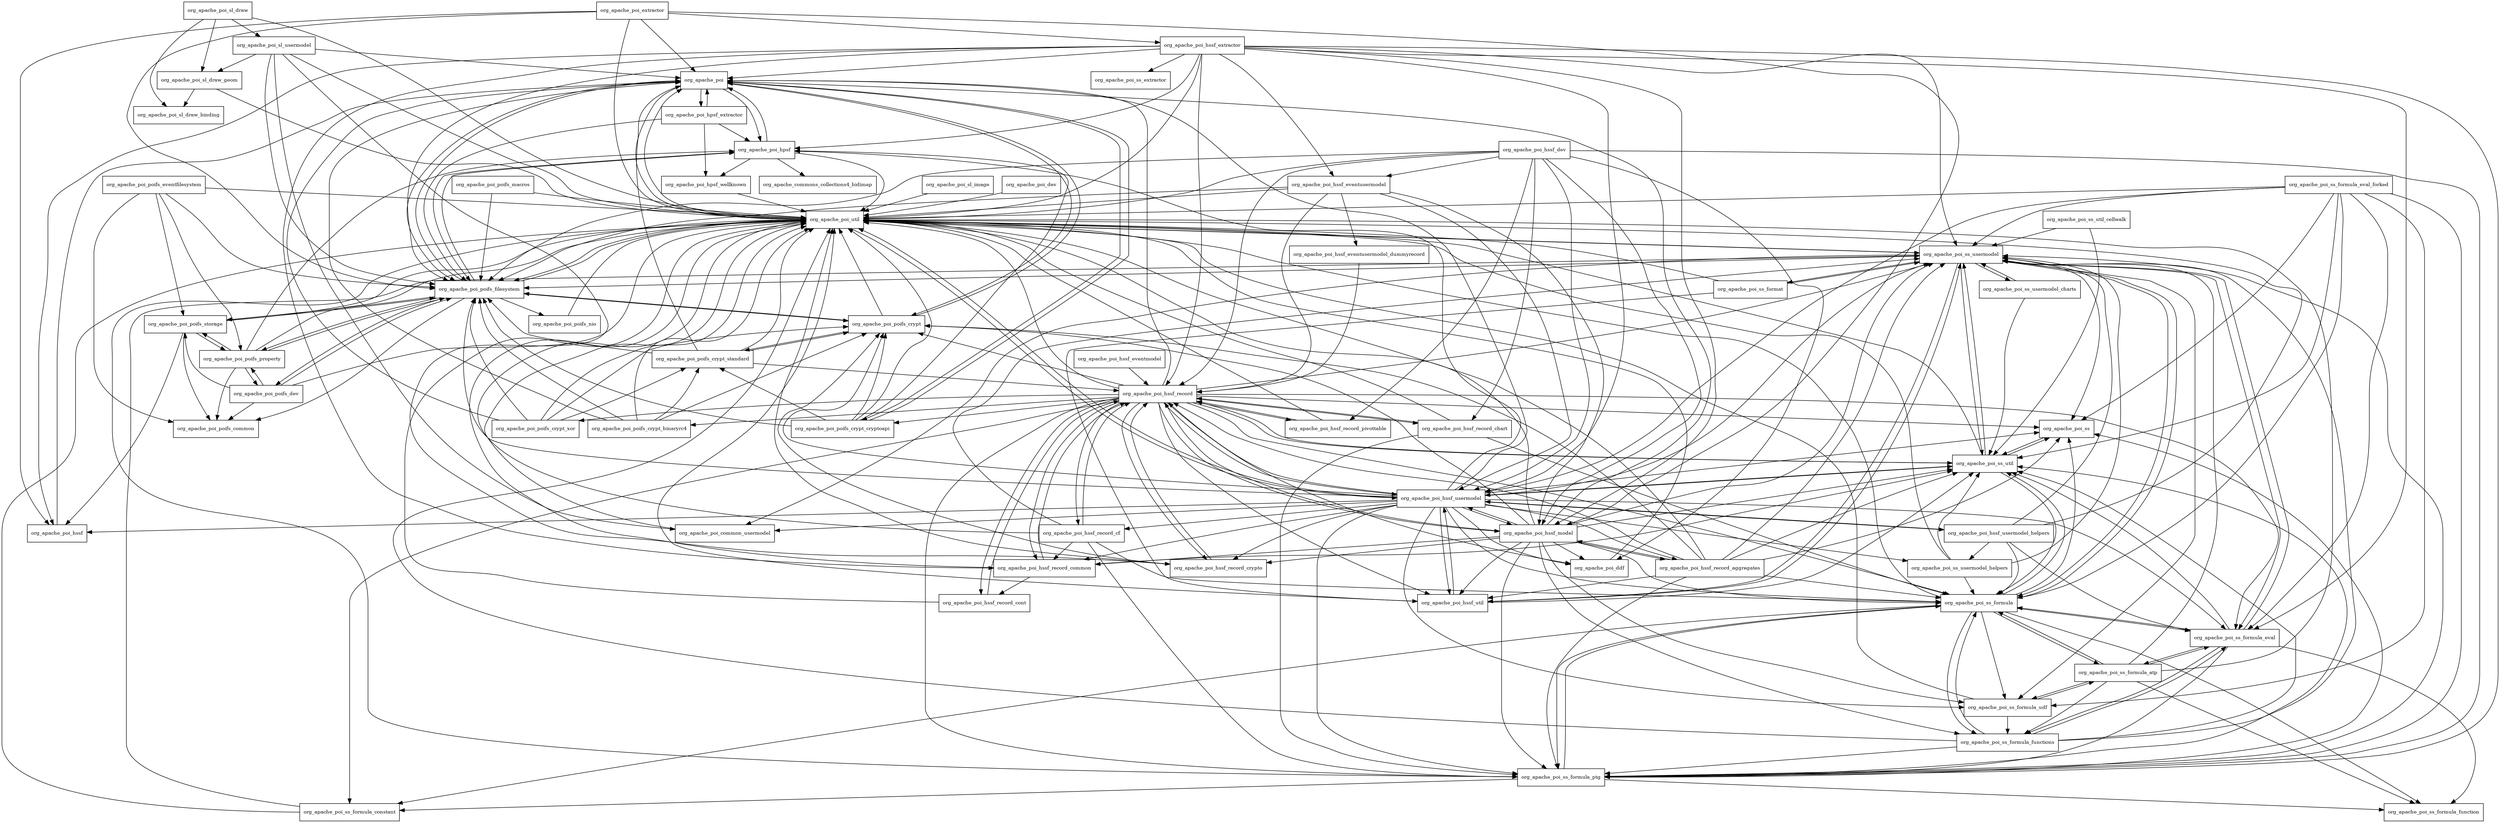 digraph poi_3_16_package_dependencies {
  node [shape = box, fontsize=10.0];
  org_apache_poi -> org_apache_poi_hpsf;
  org_apache_poi -> org_apache_poi_hpsf_extractor;
  org_apache_poi -> org_apache_poi_poifs_crypt;
  org_apache_poi -> org_apache_poi_poifs_crypt_cryptoapi;
  org_apache_poi -> org_apache_poi_poifs_filesystem;
  org_apache_poi -> org_apache_poi_util;
  org_apache_poi_common_usermodel -> org_apache_poi_util;
  org_apache_poi_ddf -> org_apache_poi_util;
  org_apache_poi_dev -> org_apache_poi_util;
  org_apache_poi_extractor -> org_apache_poi;
  org_apache_poi_extractor -> org_apache_poi_hssf;
  org_apache_poi_extractor -> org_apache_poi_hssf_extractor;
  org_apache_poi_extractor -> org_apache_poi_hssf_model;
  org_apache_poi_extractor -> org_apache_poi_poifs_filesystem;
  org_apache_poi_extractor -> org_apache_poi_util;
  org_apache_poi_hpsf -> org_apache_commons_collections4_bidimap;
  org_apache_poi_hpsf -> org_apache_poi;
  org_apache_poi_hpsf -> org_apache_poi_hpsf_wellknown;
  org_apache_poi_hpsf -> org_apache_poi_poifs_filesystem;
  org_apache_poi_hpsf -> org_apache_poi_util;
  org_apache_poi_hpsf_extractor -> org_apache_poi;
  org_apache_poi_hpsf_extractor -> org_apache_poi_hpsf;
  org_apache_poi_hpsf_extractor -> org_apache_poi_hpsf_wellknown;
  org_apache_poi_hpsf_extractor -> org_apache_poi_poifs_filesystem;
  org_apache_poi_hpsf_wellknown -> org_apache_poi_util;
  org_apache_poi_hssf -> org_apache_poi;
  org_apache_poi_hssf_dev -> org_apache_poi_ddf;
  org_apache_poi_hssf_dev -> org_apache_poi_hssf_eventusermodel;
  org_apache_poi_hssf_dev -> org_apache_poi_hssf_model;
  org_apache_poi_hssf_dev -> org_apache_poi_hssf_record;
  org_apache_poi_hssf_dev -> org_apache_poi_hssf_record_chart;
  org_apache_poi_hssf_dev -> org_apache_poi_hssf_record_pivottable;
  org_apache_poi_hssf_dev -> org_apache_poi_hssf_usermodel;
  org_apache_poi_hssf_dev -> org_apache_poi_poifs_filesystem;
  org_apache_poi_hssf_dev -> org_apache_poi_ss_formula_ptg;
  org_apache_poi_hssf_dev -> org_apache_poi_util;
  org_apache_poi_hssf_eventmodel -> org_apache_poi_hssf_record;
  org_apache_poi_hssf_eventusermodel -> org_apache_poi_hssf_eventusermodel_dummyrecord;
  org_apache_poi_hssf_eventusermodel -> org_apache_poi_hssf_model;
  org_apache_poi_hssf_eventusermodel -> org_apache_poi_hssf_record;
  org_apache_poi_hssf_eventusermodel -> org_apache_poi_hssf_usermodel;
  org_apache_poi_hssf_eventusermodel -> org_apache_poi_poifs_filesystem;
  org_apache_poi_hssf_eventusermodel -> org_apache_poi_util;
  org_apache_poi_hssf_eventusermodel_dummyrecord -> org_apache_poi_hssf_record;
  org_apache_poi_hssf_extractor -> org_apache_poi;
  org_apache_poi_hssf_extractor -> org_apache_poi_hpsf;
  org_apache_poi_hssf_extractor -> org_apache_poi_hssf;
  org_apache_poi_hssf_extractor -> org_apache_poi_hssf_eventusermodel;
  org_apache_poi_hssf_extractor -> org_apache_poi_hssf_model;
  org_apache_poi_hssf_extractor -> org_apache_poi_hssf_record;
  org_apache_poi_hssf_extractor -> org_apache_poi_hssf_record_common;
  org_apache_poi_hssf_extractor -> org_apache_poi_hssf_usermodel;
  org_apache_poi_hssf_extractor -> org_apache_poi_poifs_filesystem;
  org_apache_poi_hssf_extractor -> org_apache_poi_ss_extractor;
  org_apache_poi_hssf_extractor -> org_apache_poi_ss_formula_eval;
  org_apache_poi_hssf_extractor -> org_apache_poi_ss_formula_ptg;
  org_apache_poi_hssf_extractor -> org_apache_poi_ss_usermodel;
  org_apache_poi_hssf_extractor -> org_apache_poi_util;
  org_apache_poi_hssf_model -> org_apache_poi;
  org_apache_poi_hssf_model -> org_apache_poi_ddf;
  org_apache_poi_hssf_model -> org_apache_poi_hssf_record;
  org_apache_poi_hssf_model -> org_apache_poi_hssf_record_aggregates;
  org_apache_poi_hssf_model -> org_apache_poi_hssf_record_common;
  org_apache_poi_hssf_model -> org_apache_poi_hssf_record_crypto;
  org_apache_poi_hssf_model -> org_apache_poi_hssf_usermodel;
  org_apache_poi_hssf_model -> org_apache_poi_hssf_util;
  org_apache_poi_hssf_model -> org_apache_poi_poifs_crypt;
  org_apache_poi_hssf_model -> org_apache_poi_ss_formula;
  org_apache_poi_hssf_model -> org_apache_poi_ss_formula_functions;
  org_apache_poi_hssf_model -> org_apache_poi_ss_formula_ptg;
  org_apache_poi_hssf_model -> org_apache_poi_ss_formula_udf;
  org_apache_poi_hssf_model -> org_apache_poi_ss_usermodel;
  org_apache_poi_hssf_model -> org_apache_poi_ss_util;
  org_apache_poi_hssf_model -> org_apache_poi_util;
  org_apache_poi_hssf_record -> org_apache_poi;
  org_apache_poi_hssf_record -> org_apache_poi_ddf;
  org_apache_poi_hssf_record -> org_apache_poi_hssf_model;
  org_apache_poi_hssf_record -> org_apache_poi_hssf_record_cf;
  org_apache_poi_hssf_record -> org_apache_poi_hssf_record_chart;
  org_apache_poi_hssf_record -> org_apache_poi_hssf_record_common;
  org_apache_poi_hssf_record -> org_apache_poi_hssf_record_cont;
  org_apache_poi_hssf_record -> org_apache_poi_hssf_record_crypto;
  org_apache_poi_hssf_record -> org_apache_poi_hssf_record_pivottable;
  org_apache_poi_hssf_record -> org_apache_poi_hssf_usermodel;
  org_apache_poi_hssf_record -> org_apache_poi_hssf_util;
  org_apache_poi_hssf_record -> org_apache_poi_poifs_crypt;
  org_apache_poi_hssf_record -> org_apache_poi_poifs_crypt_binaryrc4;
  org_apache_poi_hssf_record -> org_apache_poi_poifs_crypt_cryptoapi;
  org_apache_poi_hssf_record -> org_apache_poi_poifs_crypt_xor;
  org_apache_poi_hssf_record -> org_apache_poi_ss;
  org_apache_poi_hssf_record -> org_apache_poi_ss_formula;
  org_apache_poi_hssf_record -> org_apache_poi_ss_formula_constant;
  org_apache_poi_hssf_record -> org_apache_poi_ss_formula_eval;
  org_apache_poi_hssf_record -> org_apache_poi_ss_formula_ptg;
  org_apache_poi_hssf_record -> org_apache_poi_ss_usermodel;
  org_apache_poi_hssf_record -> org_apache_poi_ss_util;
  org_apache_poi_hssf_record -> org_apache_poi_util;
  org_apache_poi_hssf_record_aggregates -> org_apache_poi_hssf_model;
  org_apache_poi_hssf_record_aggregates -> org_apache_poi_hssf_record;
  org_apache_poi_hssf_record_aggregates -> org_apache_poi_hssf_util;
  org_apache_poi_hssf_record_aggregates -> org_apache_poi_poifs_crypt;
  org_apache_poi_hssf_record_aggregates -> org_apache_poi_ss;
  org_apache_poi_hssf_record_aggregates -> org_apache_poi_ss_formula;
  org_apache_poi_hssf_record_aggregates -> org_apache_poi_ss_formula_ptg;
  org_apache_poi_hssf_record_aggregates -> org_apache_poi_ss_usermodel;
  org_apache_poi_hssf_record_aggregates -> org_apache_poi_ss_util;
  org_apache_poi_hssf_record_aggregates -> org_apache_poi_util;
  org_apache_poi_hssf_record_cf -> org_apache_poi_hssf_record;
  org_apache_poi_hssf_record_cf -> org_apache_poi_hssf_record_common;
  org_apache_poi_hssf_record_cf -> org_apache_poi_ss_formula;
  org_apache_poi_hssf_record_cf -> org_apache_poi_ss_formula_ptg;
  org_apache_poi_hssf_record_cf -> org_apache_poi_ss_usermodel;
  org_apache_poi_hssf_record_cf -> org_apache_poi_util;
  org_apache_poi_hssf_record_chart -> org_apache_poi_hssf_record;
  org_apache_poi_hssf_record_chart -> org_apache_poi_ss_formula;
  org_apache_poi_hssf_record_chart -> org_apache_poi_ss_formula_ptg;
  org_apache_poi_hssf_record_chart -> org_apache_poi_util;
  org_apache_poi_hssf_record_common -> org_apache_poi_hssf_record;
  org_apache_poi_hssf_record_common -> org_apache_poi_hssf_record_cont;
  org_apache_poi_hssf_record_common -> org_apache_poi_ss_util;
  org_apache_poi_hssf_record_common -> org_apache_poi_util;
  org_apache_poi_hssf_record_cont -> org_apache_poi_hssf_record;
  org_apache_poi_hssf_record_cont -> org_apache_poi_util;
  org_apache_poi_hssf_record_crypto -> org_apache_poi_hssf_record;
  org_apache_poi_hssf_record_crypto -> org_apache_poi_poifs_crypt;
  org_apache_poi_hssf_record_crypto -> org_apache_poi_util;
  org_apache_poi_hssf_record_pivottable -> org_apache_poi_hssf_record;
  org_apache_poi_hssf_record_pivottable -> org_apache_poi_util;
  org_apache_poi_hssf_usermodel -> org_apache_poi;
  org_apache_poi_hssf_usermodel -> org_apache_poi_common_usermodel;
  org_apache_poi_hssf_usermodel -> org_apache_poi_ddf;
  org_apache_poi_hssf_usermodel -> org_apache_poi_hpsf;
  org_apache_poi_hssf_usermodel -> org_apache_poi_hssf;
  org_apache_poi_hssf_usermodel -> org_apache_poi_hssf_model;
  org_apache_poi_hssf_usermodel -> org_apache_poi_hssf_record;
  org_apache_poi_hssf_usermodel -> org_apache_poi_hssf_record_aggregates;
  org_apache_poi_hssf_usermodel -> org_apache_poi_hssf_record_cf;
  org_apache_poi_hssf_usermodel -> org_apache_poi_hssf_record_common;
  org_apache_poi_hssf_usermodel -> org_apache_poi_hssf_record_crypto;
  org_apache_poi_hssf_usermodel -> org_apache_poi_hssf_usermodel_helpers;
  org_apache_poi_hssf_usermodel -> org_apache_poi_hssf_util;
  org_apache_poi_hssf_usermodel -> org_apache_poi_poifs_crypt;
  org_apache_poi_hssf_usermodel -> org_apache_poi_poifs_filesystem;
  org_apache_poi_hssf_usermodel -> org_apache_poi_ss;
  org_apache_poi_hssf_usermodel -> org_apache_poi_ss_formula;
  org_apache_poi_hssf_usermodel -> org_apache_poi_ss_formula_eval;
  org_apache_poi_hssf_usermodel -> org_apache_poi_ss_formula_ptg;
  org_apache_poi_hssf_usermodel -> org_apache_poi_ss_formula_udf;
  org_apache_poi_hssf_usermodel -> org_apache_poi_ss_usermodel;
  org_apache_poi_hssf_usermodel -> org_apache_poi_ss_usermodel_helpers;
  org_apache_poi_hssf_usermodel -> org_apache_poi_ss_util;
  org_apache_poi_hssf_usermodel -> org_apache_poi_util;
  org_apache_poi_hssf_usermodel_helpers -> org_apache_poi_hssf_usermodel;
  org_apache_poi_hssf_usermodel_helpers -> org_apache_poi_ss_formula;
  org_apache_poi_hssf_usermodel_helpers -> org_apache_poi_ss_formula_eval;
  org_apache_poi_hssf_usermodel_helpers -> org_apache_poi_ss_usermodel;
  org_apache_poi_hssf_usermodel_helpers -> org_apache_poi_ss_usermodel_helpers;
  org_apache_poi_hssf_usermodel_helpers -> org_apache_poi_util;
  org_apache_poi_hssf_util -> org_apache_poi_hssf_usermodel;
  org_apache_poi_hssf_util -> org_apache_poi_ss_usermodel;
  org_apache_poi_hssf_util -> org_apache_poi_ss_util;
  org_apache_poi_hssf_util -> org_apache_poi_util;
  org_apache_poi_poifs_crypt -> org_apache_poi;
  org_apache_poi_poifs_crypt -> org_apache_poi_poifs_crypt_standard;
  org_apache_poi_poifs_crypt -> org_apache_poi_poifs_filesystem;
  org_apache_poi_poifs_crypt -> org_apache_poi_util;
  org_apache_poi_poifs_crypt_binaryrc4 -> org_apache_poi;
  org_apache_poi_poifs_crypt_binaryrc4 -> org_apache_poi_poifs_crypt;
  org_apache_poi_poifs_crypt_binaryrc4 -> org_apache_poi_poifs_crypt_standard;
  org_apache_poi_poifs_crypt_binaryrc4 -> org_apache_poi_poifs_filesystem;
  org_apache_poi_poifs_crypt_binaryrc4 -> org_apache_poi_util;
  org_apache_poi_poifs_crypt_cryptoapi -> org_apache_poi;
  org_apache_poi_poifs_crypt_cryptoapi -> org_apache_poi_hpsf;
  org_apache_poi_poifs_crypt_cryptoapi -> org_apache_poi_poifs_crypt;
  org_apache_poi_poifs_crypt_cryptoapi -> org_apache_poi_poifs_crypt_standard;
  org_apache_poi_poifs_crypt_cryptoapi -> org_apache_poi_poifs_filesystem;
  org_apache_poi_poifs_crypt_cryptoapi -> org_apache_poi_util;
  org_apache_poi_poifs_crypt_standard -> org_apache_poi;
  org_apache_poi_poifs_crypt_standard -> org_apache_poi_hssf_record;
  org_apache_poi_poifs_crypt_standard -> org_apache_poi_poifs_crypt;
  org_apache_poi_poifs_crypt_standard -> org_apache_poi_poifs_filesystem;
  org_apache_poi_poifs_crypt_standard -> org_apache_poi_util;
  org_apache_poi_poifs_crypt_xor -> org_apache_poi;
  org_apache_poi_poifs_crypt_xor -> org_apache_poi_poifs_crypt;
  org_apache_poi_poifs_crypt_xor -> org_apache_poi_poifs_crypt_standard;
  org_apache_poi_poifs_crypt_xor -> org_apache_poi_poifs_filesystem;
  org_apache_poi_poifs_crypt_xor -> org_apache_poi_util;
  org_apache_poi_poifs_dev -> org_apache_poi_poifs_common;
  org_apache_poi_poifs_dev -> org_apache_poi_poifs_filesystem;
  org_apache_poi_poifs_dev -> org_apache_poi_poifs_property;
  org_apache_poi_poifs_dev -> org_apache_poi_poifs_storage;
  org_apache_poi_poifs_dev -> org_apache_poi_util;
  org_apache_poi_poifs_eventfilesystem -> org_apache_poi_poifs_common;
  org_apache_poi_poifs_eventfilesystem -> org_apache_poi_poifs_filesystem;
  org_apache_poi_poifs_eventfilesystem -> org_apache_poi_poifs_property;
  org_apache_poi_poifs_eventfilesystem -> org_apache_poi_poifs_storage;
  org_apache_poi_poifs_eventfilesystem -> org_apache_poi_util;
  org_apache_poi_poifs_filesystem -> org_apache_poi;
  org_apache_poi_poifs_filesystem -> org_apache_poi_hpsf;
  org_apache_poi_poifs_filesystem -> org_apache_poi_poifs_common;
  org_apache_poi_poifs_filesystem -> org_apache_poi_poifs_crypt;
  org_apache_poi_poifs_filesystem -> org_apache_poi_poifs_dev;
  org_apache_poi_poifs_filesystem -> org_apache_poi_poifs_nio;
  org_apache_poi_poifs_filesystem -> org_apache_poi_poifs_property;
  org_apache_poi_poifs_filesystem -> org_apache_poi_poifs_storage;
  org_apache_poi_poifs_filesystem -> org_apache_poi_util;
  org_apache_poi_poifs_macros -> org_apache_poi_poifs_filesystem;
  org_apache_poi_poifs_macros -> org_apache_poi_util;
  org_apache_poi_poifs_nio -> org_apache_poi_util;
  org_apache_poi_poifs_property -> org_apache_poi_hpsf;
  org_apache_poi_poifs_property -> org_apache_poi_poifs_common;
  org_apache_poi_poifs_property -> org_apache_poi_poifs_dev;
  org_apache_poi_poifs_property -> org_apache_poi_poifs_filesystem;
  org_apache_poi_poifs_property -> org_apache_poi_poifs_storage;
  org_apache_poi_poifs_property -> org_apache_poi_util;
  org_apache_poi_poifs_storage -> org_apache_poi_hssf;
  org_apache_poi_poifs_storage -> org_apache_poi_poifs_common;
  org_apache_poi_poifs_storage -> org_apache_poi_poifs_filesystem;
  org_apache_poi_poifs_storage -> org_apache_poi_poifs_property;
  org_apache_poi_poifs_storage -> org_apache_poi_util;
  org_apache_poi_sl_draw -> org_apache_poi_sl_draw_binding;
  org_apache_poi_sl_draw -> org_apache_poi_sl_draw_geom;
  org_apache_poi_sl_draw -> org_apache_poi_sl_usermodel;
  org_apache_poi_sl_draw -> org_apache_poi_util;
  org_apache_poi_sl_draw_geom -> org_apache_poi_sl_draw_binding;
  org_apache_poi_sl_draw_geom -> org_apache_poi_util;
  org_apache_poi_sl_image -> org_apache_poi_util;
  org_apache_poi_sl_usermodel -> org_apache_poi;
  org_apache_poi_sl_usermodel -> org_apache_poi_common_usermodel;
  org_apache_poi_sl_usermodel -> org_apache_poi_hssf_record_crypto;
  org_apache_poi_sl_usermodel -> org_apache_poi_poifs_filesystem;
  org_apache_poi_sl_usermodel -> org_apache_poi_sl_draw_geom;
  org_apache_poi_sl_usermodel -> org_apache_poi_util;
  org_apache_poi_ss -> org_apache_poi_ss_util;
  org_apache_poi_ss_format -> org_apache_poi_hssf_util;
  org_apache_poi_ss_format -> org_apache_poi_ss_usermodel;
  org_apache_poi_ss_format -> org_apache_poi_util;
  org_apache_poi_ss_formula -> org_apache_poi_ss;
  org_apache_poi_ss_formula -> org_apache_poi_ss_formula_atp;
  org_apache_poi_ss_formula -> org_apache_poi_ss_formula_constant;
  org_apache_poi_ss_formula -> org_apache_poi_ss_formula_eval;
  org_apache_poi_ss_formula -> org_apache_poi_ss_formula_function;
  org_apache_poi_ss_formula -> org_apache_poi_ss_formula_functions;
  org_apache_poi_ss_formula -> org_apache_poi_ss_formula_ptg;
  org_apache_poi_ss_formula -> org_apache_poi_ss_formula_udf;
  org_apache_poi_ss_formula -> org_apache_poi_ss_usermodel;
  org_apache_poi_ss_formula -> org_apache_poi_ss_util;
  org_apache_poi_ss_formula -> org_apache_poi_util;
  org_apache_poi_ss_formula_atp -> org_apache_poi_ss_formula;
  org_apache_poi_ss_formula_atp -> org_apache_poi_ss_formula_eval;
  org_apache_poi_ss_formula_atp -> org_apache_poi_ss_formula_function;
  org_apache_poi_ss_formula_atp -> org_apache_poi_ss_formula_functions;
  org_apache_poi_ss_formula_atp -> org_apache_poi_ss_formula_udf;
  org_apache_poi_ss_formula_atp -> org_apache_poi_ss_usermodel;
  org_apache_poi_ss_formula_atp -> org_apache_poi_util;
  org_apache_poi_ss_formula_constant -> org_apache_poi_ss_usermodel;
  org_apache_poi_ss_formula_constant -> org_apache_poi_util;
  org_apache_poi_ss_formula_eval -> org_apache_poi_ss_formula;
  org_apache_poi_ss_formula_eval -> org_apache_poi_ss_formula_atp;
  org_apache_poi_ss_formula_eval -> org_apache_poi_ss_formula_function;
  org_apache_poi_ss_formula_eval -> org_apache_poi_ss_formula_functions;
  org_apache_poi_ss_formula_eval -> org_apache_poi_ss_formula_ptg;
  org_apache_poi_ss_formula_eval -> org_apache_poi_ss_usermodel;
  org_apache_poi_ss_formula_eval -> org_apache_poi_ss_util;
  org_apache_poi_ss_formula_eval_forked -> org_apache_poi_hssf_usermodel;
  org_apache_poi_ss_formula_eval_forked -> org_apache_poi_ss;
  org_apache_poi_ss_formula_eval_forked -> org_apache_poi_ss_formula;
  org_apache_poi_ss_formula_eval_forked -> org_apache_poi_ss_formula_eval;
  org_apache_poi_ss_formula_eval_forked -> org_apache_poi_ss_formula_ptg;
  org_apache_poi_ss_formula_eval_forked -> org_apache_poi_ss_formula_udf;
  org_apache_poi_ss_formula_eval_forked -> org_apache_poi_ss_usermodel;
  org_apache_poi_ss_formula_eval_forked -> org_apache_poi_ss_util;
  org_apache_poi_ss_formula_eval_forked -> org_apache_poi_util;
  org_apache_poi_ss_formula_functions -> org_apache_poi_ss_formula;
  org_apache_poi_ss_formula_functions -> org_apache_poi_ss_formula_eval;
  org_apache_poi_ss_formula_functions -> org_apache_poi_ss_formula_ptg;
  org_apache_poi_ss_formula_functions -> org_apache_poi_ss_usermodel;
  org_apache_poi_ss_formula_functions -> org_apache_poi_ss_util;
  org_apache_poi_ss_formula_functions -> org_apache_poi_util;
  org_apache_poi_ss_formula_ptg -> org_apache_poi_ss;
  org_apache_poi_ss_formula_ptg -> org_apache_poi_ss_formula;
  org_apache_poi_ss_formula_ptg -> org_apache_poi_ss_formula_constant;
  org_apache_poi_ss_formula_ptg -> org_apache_poi_ss_formula_function;
  org_apache_poi_ss_formula_ptg -> org_apache_poi_ss_usermodel;
  org_apache_poi_ss_formula_ptg -> org_apache_poi_ss_util;
  org_apache_poi_ss_formula_ptg -> org_apache_poi_util;
  org_apache_poi_ss_formula_udf -> org_apache_poi_ss_formula_atp;
  org_apache_poi_ss_formula_udf -> org_apache_poi_ss_formula_functions;
  org_apache_poi_ss_formula_udf -> org_apache_poi_util;
  org_apache_poi_ss_usermodel -> org_apache_poi_common_usermodel;
  org_apache_poi_ss_usermodel -> org_apache_poi_hssf_util;
  org_apache_poi_ss_usermodel -> org_apache_poi_poifs_filesystem;
  org_apache_poi_ss_usermodel -> org_apache_poi_ss;
  org_apache_poi_ss_usermodel -> org_apache_poi_ss_format;
  org_apache_poi_ss_usermodel -> org_apache_poi_ss_formula;
  org_apache_poi_ss_usermodel -> org_apache_poi_ss_formula_eval;
  org_apache_poi_ss_usermodel -> org_apache_poi_ss_formula_udf;
  org_apache_poi_ss_usermodel -> org_apache_poi_ss_usermodel_charts;
  org_apache_poi_ss_usermodel -> org_apache_poi_ss_util;
  org_apache_poi_ss_usermodel -> org_apache_poi_util;
  org_apache_poi_ss_usermodel_charts -> org_apache_poi_ss_usermodel;
  org_apache_poi_ss_usermodel_charts -> org_apache_poi_ss_util;
  org_apache_poi_ss_usermodel_helpers -> org_apache_poi_ss_formula;
  org_apache_poi_ss_usermodel_helpers -> org_apache_poi_ss_usermodel;
  org_apache_poi_ss_usermodel_helpers -> org_apache_poi_ss_util;
  org_apache_poi_ss_usermodel_helpers -> org_apache_poi_util;
  org_apache_poi_ss_util -> org_apache_poi_hssf_record;
  org_apache_poi_ss_util -> org_apache_poi_hssf_usermodel;
  org_apache_poi_ss_util -> org_apache_poi_ss;
  org_apache_poi_ss_util -> org_apache_poi_ss_formula;
  org_apache_poi_ss_util -> org_apache_poi_ss_usermodel;
  org_apache_poi_ss_util -> org_apache_poi_util;
  org_apache_poi_ss_util_cellwalk -> org_apache_poi_ss_usermodel;
  org_apache_poi_ss_util_cellwalk -> org_apache_poi_ss_util;
  org_apache_poi_util -> org_apache_poi;
  org_apache_poi_util -> org_apache_poi_hssf_usermodel;
  org_apache_poi_util -> org_apache_poi_poifs_filesystem;
  org_apache_poi_util -> org_apache_poi_ss_usermodel;
}
